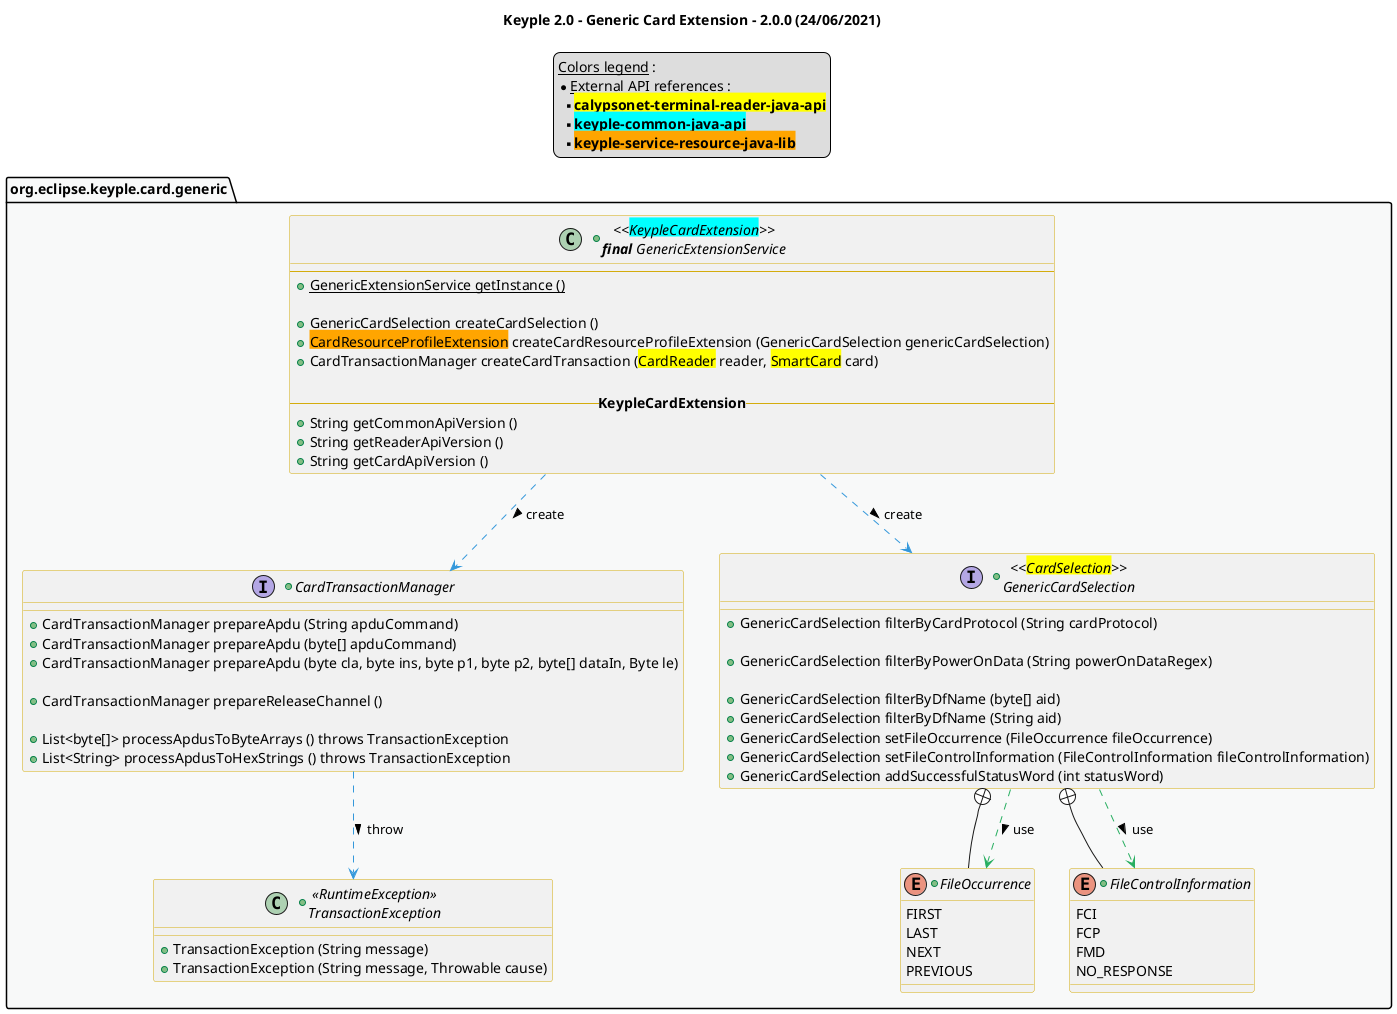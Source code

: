 @startuml
title
    Keyple 2.0 - Generic Card Extension - 2.0.0 (24/06/2021)
end title

' == THEME ==

'Couleurs issues de : https://htmlcolorcodes.com/fr/tableau-de-couleur/tableau-de-couleur-design-plat/
!define C_GREY1 F8F9F9
!define C_GREY2 F2F3F4
!define C_GREY3 E5E7E9
!define C_GREY4 D7DBDD
!define C_GREY5 CACFD2
!define C_GREY6 BDC3C7
!define C_LINK 3498DB
!define C_USE 27AE60

skinparam Shadowing false
skinparam ClassFontStyle italic
skinparam ClassBorderColor #D4AC0D
skinparam stereotypeABorderColor #A9DCDF
skinparam stereotypeIBorderColor #B4A7E5
skinparam stereotypeCBorderColor #ADD1B2
skinparam stereotypeEBorderColor #EB93DF
' Red
skinparam ClassBackgroundColor<<red>> #FDEDEC
skinparam ClassBorderColor<<red>> #E74C3C
hide <<red>> stereotype
' Purple
skinparam ClassBackgroundColor<<purple>> #F4ECF7
skinparam ClassBorderColor<<purple>> #8E44AD
hide <<purple>> stereotype
' blue
skinparam ClassBackgroundColor<<blue>> #EBF5FB
skinparam ClassBorderColor<<blue>> #3498DB
hide <<blue>> stereotype
' Green
skinparam ClassBackgroundColor<<green>> #E9F7EF
skinparam ClassBorderColor<<green>> #27AE60
hide <<green>> stereotype
' Grey
skinparam ClassBackgroundColor<<grey>> #EAECEE
skinparam ClassBorderColor<<grey>> #2C3E50
hide <<grey>> stereotype

' == CONTENT ==

legend top
    __Colors legend__ :
    * __External API references__ :
    ** <back:yellow>**calypsonet-terminal-reader-java-api**</back>
    ** <back:cyan>**keyple-common-java-api**</back>
    ** <back:orange>**keyple-service-resource-java-lib**</back>
end legend

package "org.eclipse.keyple.card.generic" as generic {
    +class "<<<back:cyan>KeypleCardExtension</back>>>\n**final** GenericExtensionService" as GenericExtensionService {
        --
        +{static} GenericExtensionService getInstance ()

        +GenericCardSelection createCardSelection ()
        +<back:orange>CardResourceProfileExtension</back> createCardResourceProfileExtension (GenericCardSelection genericCardSelection)
        +CardTransactionManager createCardTransaction (<back:yellow>CardReader</back> reader, <back:yellow>SmartCard</back> card)

        -- **KeypleCardExtension** --
        +String getCommonApiVersion ()
        +String getReaderApiVersion ()
        +String getCardApiVersion ()
    }
    +interface CardTransactionManager {
        +CardTransactionManager prepareApdu (String apduCommand)
        +CardTransactionManager prepareApdu (byte[] apduCommand)
        +CardTransactionManager prepareApdu (byte cla, byte ins, byte p1, byte p2, byte[] dataIn, Byte le)

        +CardTransactionManager prepareReleaseChannel ()

        +List<byte[]> processApdusToByteArrays () throws TransactionException
        +List<String> processApdusToHexStrings () throws TransactionException
    }
    +interface "<<<back:yellow>CardSelection</back>>>\nGenericCardSelection" as GenericCardSelection {
        +GenericCardSelection filterByCardProtocol (String cardProtocol)

        +GenericCardSelection filterByPowerOnData (String powerOnDataRegex)

        +GenericCardSelection filterByDfName (byte[] aid)
        +GenericCardSelection filterByDfName (String aid)
        +GenericCardSelection setFileOccurrence (FileOccurrence fileOccurrence)
        +GenericCardSelection setFileControlInformation (FileControlInformation fileControlInformation)
        +GenericCardSelection addSuccessfulStatusWord (int statusWord)
    }
    +enum FileOccurrence {
        FIRST
        LAST
        NEXT
        PREVIOUS
    }
    +enum FileControlInformation {
        FCI
        FCP
        FMD
        NO_RESPONSE
    }
    +class "<<RuntimeException>>\nTransactionException" as TransactionException {
        +TransactionException (String message)
        +TransactionException (String message, Throwable cause)
    }
}

' Associations

' == LAYOUT ==

GenericExtensionService ..> GenericCardSelection #C_LINK : create >
GenericExtensionService ..> CardTransactionManager #C_LINK : create >

GenericCardSelection +-- FileOccurrence
GenericCardSelection ..> FileOccurrence #C_USE : use >
GenericCardSelection +-- FileControlInformation
GenericCardSelection ..> FileControlInformation #C_USE : use >

CardTransactionManager ..> TransactionException #C_LINK : throw >

' == STYLE ==

package generic #C_GREY1 {}


@enduml